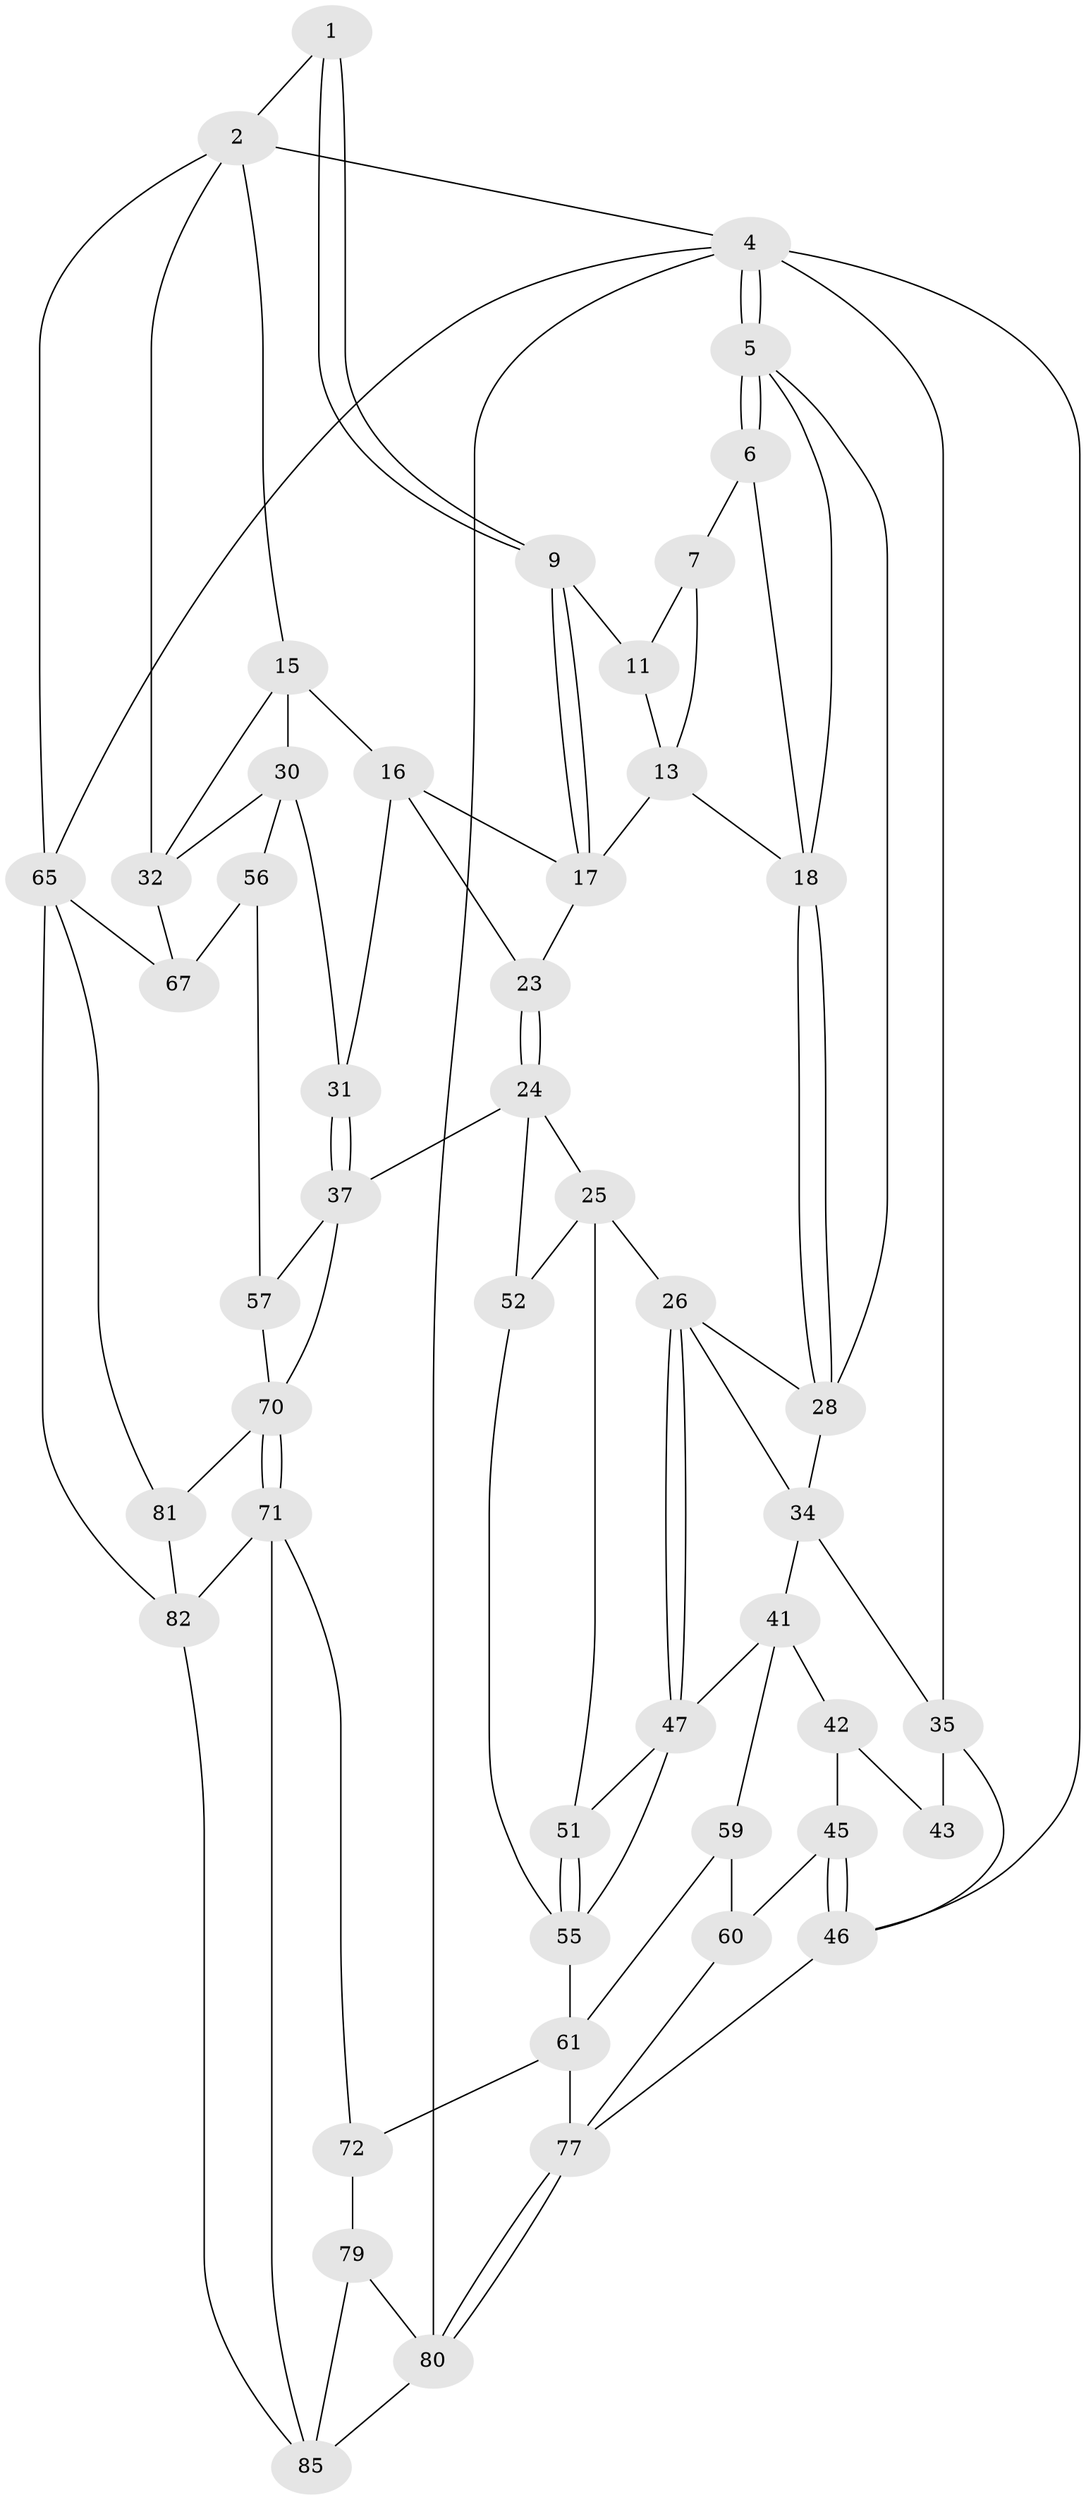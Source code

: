 // original degree distribution, {3: 0.022727272727272728, 4: 0.26136363636363635, 5: 0.4772727272727273, 6: 0.23863636363636365}
// Generated by graph-tools (version 1.1) at 2025/42/03/06/25 10:42:36]
// undirected, 49 vertices, 101 edges
graph export_dot {
graph [start="1"]
  node [color=gray90,style=filled];
  1 [pos="+0.9149695176331462+0"];
  2 [pos="+0.9809102038564692+0",super="+3"];
  4 [pos="+0+0",super="+75"];
  5 [pos="+0+0",super="+20"];
  6 [pos="+0.39967488059243733+0"];
  7 [pos="+0.4628954756143366+0",super="+8"];
  9 [pos="+0.7132378697708519+0.07941487335122999",super="+10"];
  11 [pos="+0.5727620080629139+0",super="+12"];
  13 [pos="+0.5732827969684255+0.13442447608615668",super="+14"];
  15 [pos="+0.8349861243076426+0.1322031342735926",super="+29"];
  16 [pos="+0.7434515145666433+0.1230012998762699",super="+22"];
  17 [pos="+0.7303138434720909+0.1174154834045321",super="+21"];
  18 [pos="+0.3864138215089649+0.2299453392123079",super="+19"];
  23 [pos="+0.6179753783317281+0.2706876015360662"];
  24 [pos="+0.5019367501134467+0.3354103239930319",super="+39"];
  25 [pos="+0.4752554624399792+0.33593218140938796",super="+50"];
  26 [pos="+0.4120073672462252+0.2995448249633866",super="+27"];
  28 [pos="+0.3783478120725476+0.2463099599637037",super="+33"];
  30 [pos="+0.8086312838026307+0.36358746353761906",super="+54"];
  31 [pos="+0.7920861198527035+0.3785374233847153"];
  32 [pos="+1+0.20319242066739607",super="+53"];
  34 [pos="+0.13065095544229394+0.24794760879088404",super="+40"];
  35 [pos="+0.1121450527520075+0.26017731138776795",super="+36"];
  37 [pos="+0.7544870847293539+0.53860426983377",super="+38"];
  41 [pos="+0.25629714432923434+0.47250092942636623",super="+49"];
  42 [pos="+0.156951967082678+0.4459109373083666",super="+44"];
  43 [pos="+0.13177869044949414+0.36402615892193174"];
  45 [pos="+0+0.5582582000354703"];
  46 [pos="+0+0.5901641735817799",super="+74"];
  47 [pos="+0.3729721306205693+0.5025762893105304",super="+48"];
  51 [pos="+0.47455035265993184+0.4587643384027212"];
  52 [pos="+0.6634400386828941+0.5486391517135919"];
  55 [pos="+0.47162977055309874+0.6123958797989749",super="+58"];
  56 [pos="+0.8889846159293466+0.5491515362058156",super="+68"];
  57 [pos="+0.879283708828834+0.550508564930857",super="+69"];
  59 [pos="+0.24611923201971894+0.5353993640386788",super="+63"];
  60 [pos="+0.20896005552964203+0.5666273525221229",super="+64"];
  61 [pos="+0.44249065824332257+0.6514162925015942",super="+62"];
  65 [pos="+1+1",super="+66"];
  67 [pos="+1+0.7525246522049097"];
  70 [pos="+0.746634512755351+0.650767153433249",super="+76"];
  71 [pos="+0.6631957551769898+0.7940021216988511",super="+83"];
  72 [pos="+0.5925515198751209+0.7986779784046892",super="+73"];
  77 [pos="+0.19453887840193906+0.8092229822350234",super="+78"];
  79 [pos="+0.36752103626496874+0.87593491564862",super="+84"];
  80 [pos="+0.2325113867851834+0.8354897671171736",super="+87"];
  81 [pos="+0.9067076522608712+0.8550830115381005"];
  82 [pos="+0.857901443861918+0.9205074941207486",super="+88"];
  85 [pos="+0.605612149930819+1",super="+86"];
  1 -- 2;
  1 -- 9;
  1 -- 9;
  2 -- 15;
  2 -- 32;
  2 -- 65;
  2 -- 4;
  4 -- 5;
  4 -- 5;
  4 -- 80;
  4 -- 65;
  4 -- 46;
  4 -- 35;
  5 -- 6;
  5 -- 6;
  5 -- 18;
  5 -- 28;
  6 -- 7;
  6 -- 18;
  7 -- 11;
  7 -- 13;
  9 -- 17;
  9 -- 17;
  9 -- 11 [weight=2];
  11 -- 13;
  13 -- 18;
  13 -- 17;
  15 -- 16;
  15 -- 32;
  15 -- 30;
  16 -- 17;
  16 -- 23;
  16 -- 31;
  17 -- 23;
  18 -- 28;
  18 -- 28;
  23 -- 24;
  23 -- 24;
  24 -- 25;
  24 -- 52;
  24 -- 37;
  25 -- 26;
  25 -- 51;
  25 -- 52;
  26 -- 47;
  26 -- 47;
  26 -- 34;
  26 -- 28;
  28 -- 34;
  30 -- 31;
  30 -- 32;
  30 -- 56;
  31 -- 37;
  31 -- 37;
  32 -- 67;
  34 -- 35;
  34 -- 41;
  35 -- 43;
  35 -- 46;
  37 -- 57;
  37 -- 70;
  41 -- 42;
  41 -- 59;
  41 -- 47;
  42 -- 43 [weight=2];
  42 -- 45;
  45 -- 46;
  45 -- 46;
  45 -- 60;
  46 -- 77;
  47 -- 51;
  47 -- 55;
  51 -- 55;
  51 -- 55;
  52 -- 55;
  55 -- 61;
  56 -- 57 [weight=2];
  56 -- 67;
  57 -- 70;
  59 -- 60 [weight=2];
  59 -- 61;
  60 -- 77;
  61 -- 72;
  61 -- 77;
  65 -- 81;
  65 -- 67;
  65 -- 82;
  70 -- 71;
  70 -- 71;
  70 -- 81;
  71 -- 72;
  71 -- 82;
  71 -- 85;
  72 -- 79 [weight=2];
  77 -- 80;
  77 -- 80;
  79 -- 80;
  79 -- 85;
  80 -- 85;
  81 -- 82;
  82 -- 85;
}
